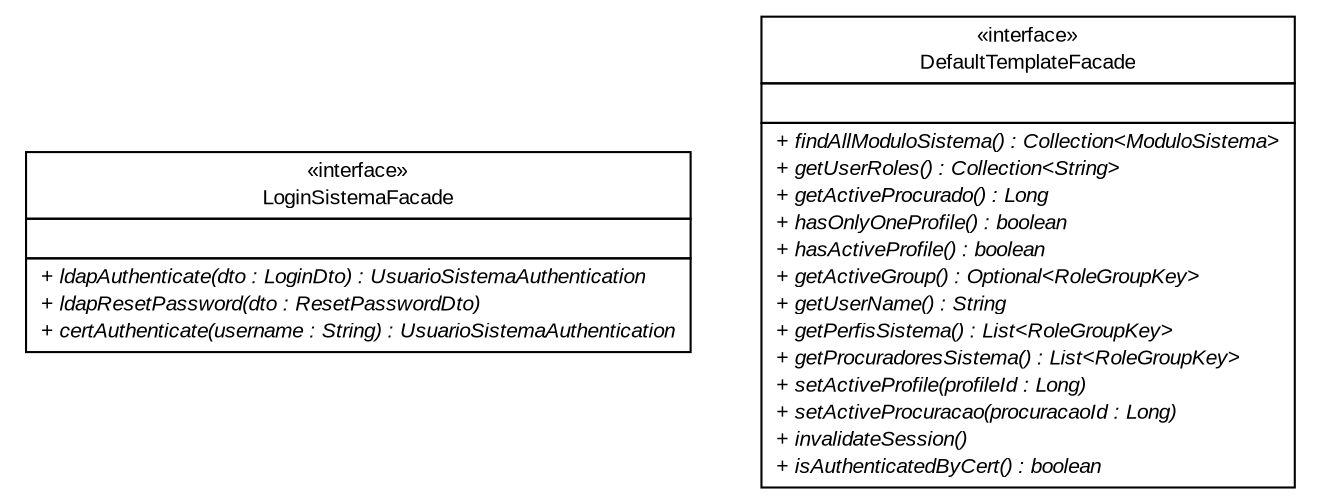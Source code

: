 #!/usr/local/bin/dot
#
# Class diagram 
# Generated by UMLGraph version R5_6 (http://www.umlgraph.org/)
#

digraph G {
	edge [fontname="arial",fontsize=10,labelfontname="arial",labelfontsize=10];
	node [fontname="arial",fontsize=10,shape=plaintext];
	nodesep=0.25;
	ranksep=0.5;
	// br.gov.to.sefaz.seg.business.authentication.facade.LoginSistemaFacade
	c76432 [label=<<table title="br.gov.to.sefaz.seg.business.authentication.facade.LoginSistemaFacade" border="0" cellborder="1" cellspacing="0" cellpadding="2" port="p" href="./LoginSistemaFacade.html">
		<tr><td><table border="0" cellspacing="0" cellpadding="1">
<tr><td align="center" balign="center"> &#171;interface&#187; </td></tr>
<tr><td align="center" balign="center"> LoginSistemaFacade </td></tr>
		</table></td></tr>
		<tr><td><table border="0" cellspacing="0" cellpadding="1">
<tr><td align="left" balign="left">  </td></tr>
		</table></td></tr>
		<tr><td><table border="0" cellspacing="0" cellpadding="1">
<tr><td align="left" balign="left"><font face="arial italic" point-size="10.0"> + ldapAuthenticate(dto : LoginDto) : UsuarioSistemaAuthentication </font></td></tr>
<tr><td align="left" balign="left"><font face="arial italic" point-size="10.0"> + ldapResetPassword(dto : ResetPasswordDto) </font></td></tr>
<tr><td align="left" balign="left"><font face="arial italic" point-size="10.0"> + certAuthenticate(username : String) : UsuarioSistemaAuthentication </font></td></tr>
		</table></td></tr>
		</table>>, URL="./LoginSistemaFacade.html", fontname="arial", fontcolor="black", fontsize=10.0];
	// br.gov.to.sefaz.seg.business.authentication.facade.DefaultTemplateFacade
	c76433 [label=<<table title="br.gov.to.sefaz.seg.business.authentication.facade.DefaultTemplateFacade" border="0" cellborder="1" cellspacing="0" cellpadding="2" port="p" href="./DefaultTemplateFacade.html">
		<tr><td><table border="0" cellspacing="0" cellpadding="1">
<tr><td align="center" balign="center"> &#171;interface&#187; </td></tr>
<tr><td align="center" balign="center"> DefaultTemplateFacade </td></tr>
		</table></td></tr>
		<tr><td><table border="0" cellspacing="0" cellpadding="1">
<tr><td align="left" balign="left">  </td></tr>
		</table></td></tr>
		<tr><td><table border="0" cellspacing="0" cellpadding="1">
<tr><td align="left" balign="left"><font face="arial italic" point-size="10.0"> + findAllModuloSistema() : Collection&lt;ModuloSistema&gt; </font></td></tr>
<tr><td align="left" balign="left"><font face="arial italic" point-size="10.0"> + getUserRoles() : Collection&lt;String&gt; </font></td></tr>
<tr><td align="left" balign="left"><font face="arial italic" point-size="10.0"> + getActiveProcurado() : Long </font></td></tr>
<tr><td align="left" balign="left"><font face="arial italic" point-size="10.0"> + hasOnlyOneProfile() : boolean </font></td></tr>
<tr><td align="left" balign="left"><font face="arial italic" point-size="10.0"> + hasActiveProfile() : boolean </font></td></tr>
<tr><td align="left" balign="left"><font face="arial italic" point-size="10.0"> + getActiveGroup() : Optional&lt;RoleGroupKey&gt; </font></td></tr>
<tr><td align="left" balign="left"><font face="arial italic" point-size="10.0"> + getUserName() : String </font></td></tr>
<tr><td align="left" balign="left"><font face="arial italic" point-size="10.0"> + getPerfisSistema() : List&lt;RoleGroupKey&gt; </font></td></tr>
<tr><td align="left" balign="left"><font face="arial italic" point-size="10.0"> + getProcuradoresSistema() : List&lt;RoleGroupKey&gt; </font></td></tr>
<tr><td align="left" balign="left"><font face="arial italic" point-size="10.0"> + setActiveProfile(profileId : Long) </font></td></tr>
<tr><td align="left" balign="left"><font face="arial italic" point-size="10.0"> + setActiveProcuracao(procuracaoId : Long) </font></td></tr>
<tr><td align="left" balign="left"><font face="arial italic" point-size="10.0"> + invalidateSession() </font></td></tr>
<tr><td align="left" balign="left"><font face="arial italic" point-size="10.0"> + isAuthenticatedByCert() : boolean </font></td></tr>
		</table></td></tr>
		</table>>, URL="./DefaultTemplateFacade.html", fontname="arial", fontcolor="black", fontsize=10.0];
}

